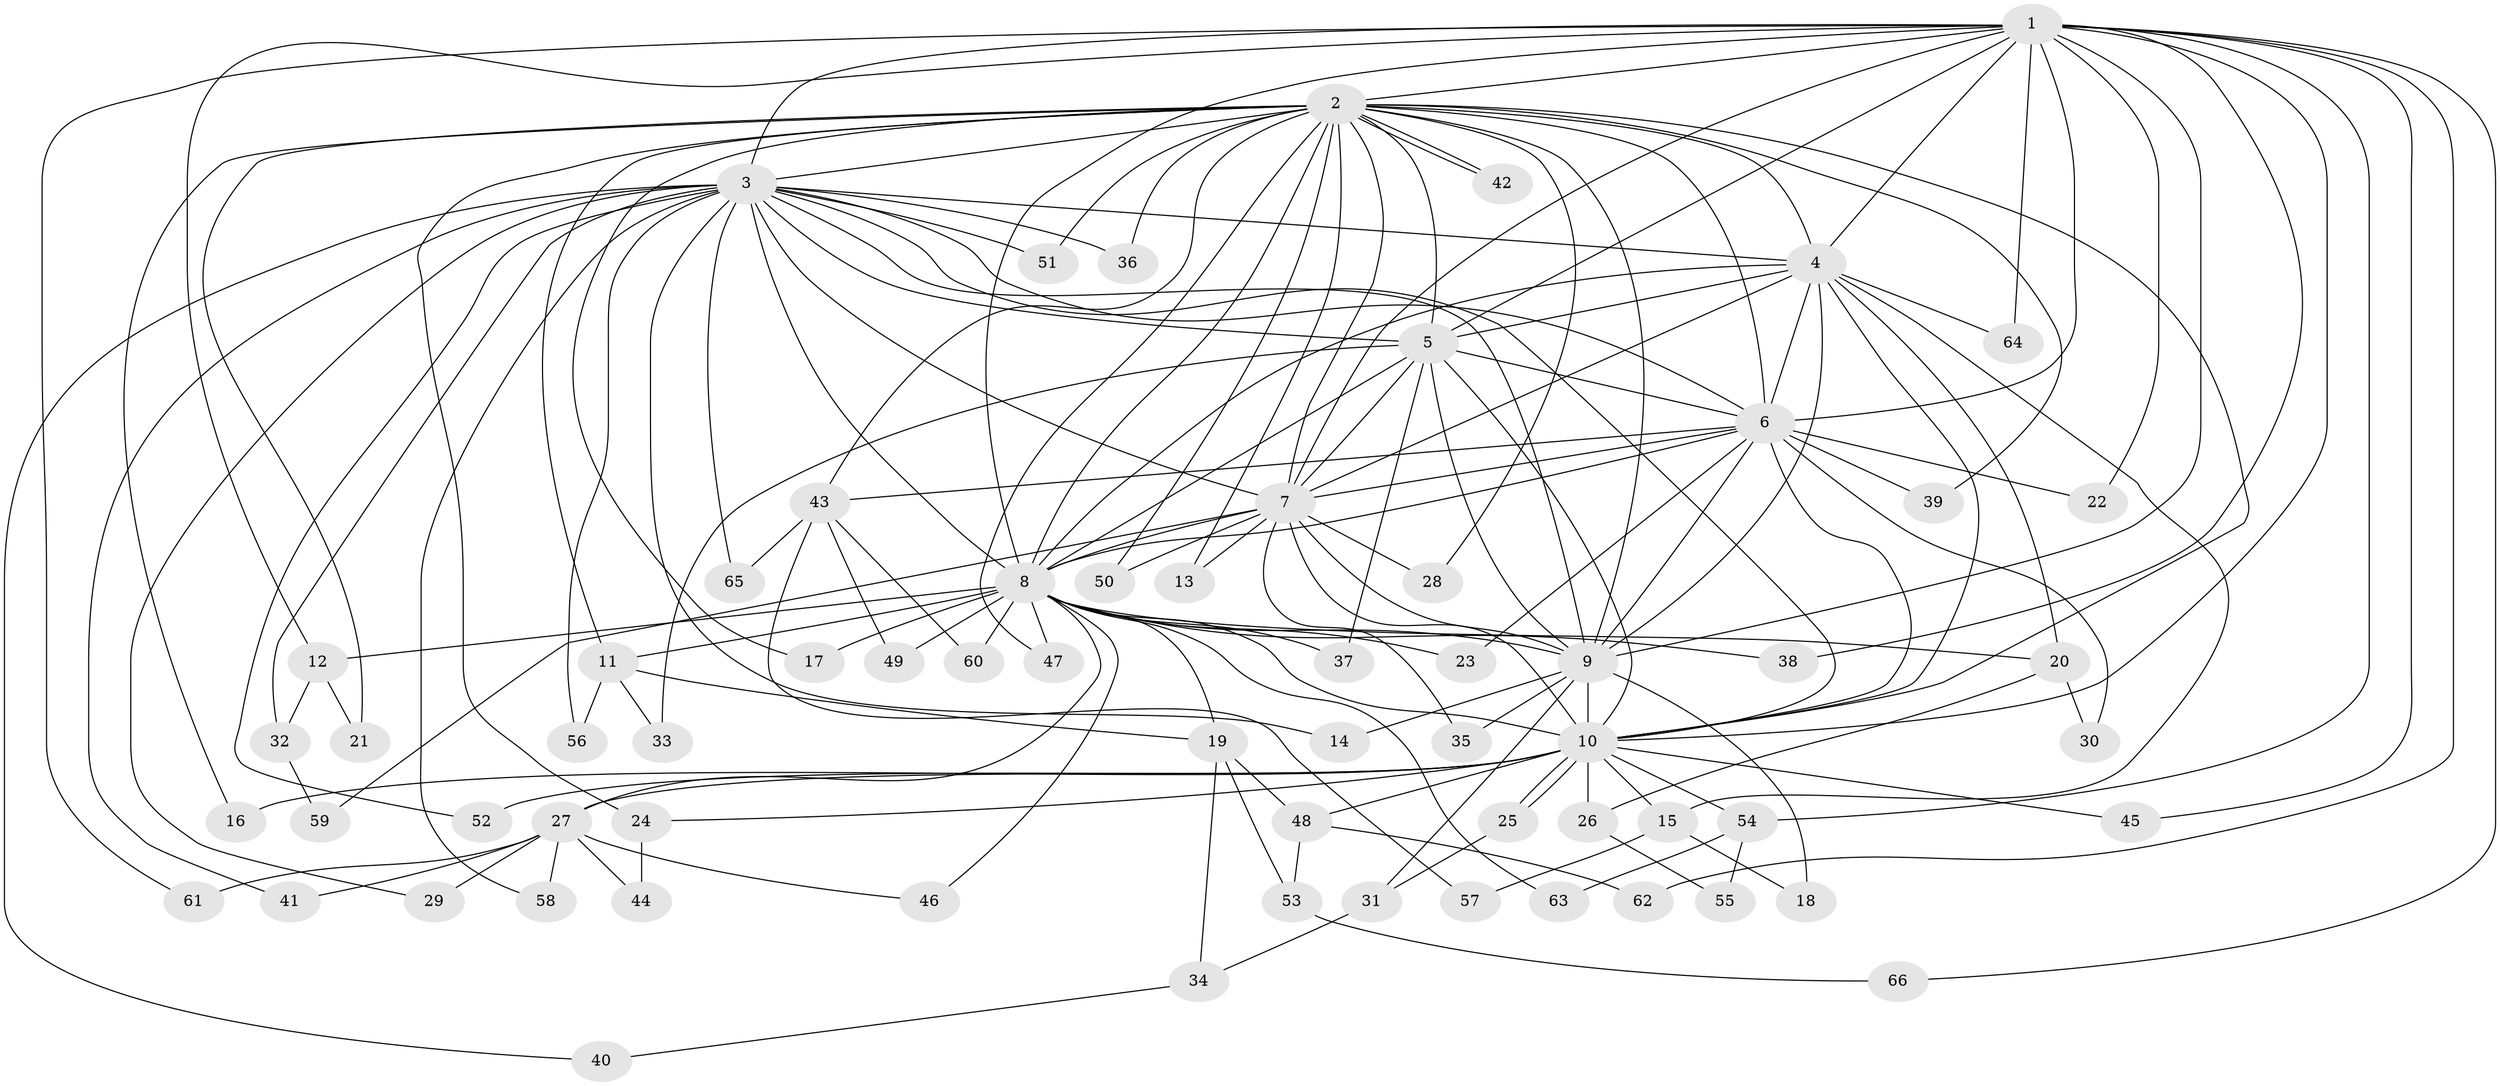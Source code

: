 // Generated by graph-tools (version 1.1) at 2025/11/02/27/25 16:11:02]
// undirected, 66 vertices, 157 edges
graph export_dot {
graph [start="1"]
  node [color=gray90,style=filled];
  1;
  2;
  3;
  4;
  5;
  6;
  7;
  8;
  9;
  10;
  11;
  12;
  13;
  14;
  15;
  16;
  17;
  18;
  19;
  20;
  21;
  22;
  23;
  24;
  25;
  26;
  27;
  28;
  29;
  30;
  31;
  32;
  33;
  34;
  35;
  36;
  37;
  38;
  39;
  40;
  41;
  42;
  43;
  44;
  45;
  46;
  47;
  48;
  49;
  50;
  51;
  52;
  53;
  54;
  55;
  56;
  57;
  58;
  59;
  60;
  61;
  62;
  63;
  64;
  65;
  66;
  1 -- 2;
  1 -- 3;
  1 -- 4;
  1 -- 5;
  1 -- 6;
  1 -- 7;
  1 -- 8;
  1 -- 9;
  1 -- 10;
  1 -- 12;
  1 -- 22;
  1 -- 38;
  1 -- 45;
  1 -- 54;
  1 -- 61;
  1 -- 62;
  1 -- 64;
  1 -- 66;
  2 -- 3;
  2 -- 4;
  2 -- 5;
  2 -- 6;
  2 -- 7;
  2 -- 8;
  2 -- 9;
  2 -- 10;
  2 -- 11;
  2 -- 13;
  2 -- 16;
  2 -- 17;
  2 -- 21;
  2 -- 24;
  2 -- 28;
  2 -- 36;
  2 -- 39;
  2 -- 42;
  2 -- 42;
  2 -- 43;
  2 -- 47;
  2 -- 50;
  2 -- 51;
  3 -- 4;
  3 -- 5;
  3 -- 6;
  3 -- 7;
  3 -- 8;
  3 -- 9;
  3 -- 10;
  3 -- 14;
  3 -- 29;
  3 -- 32;
  3 -- 36;
  3 -- 40;
  3 -- 41;
  3 -- 51;
  3 -- 52;
  3 -- 56;
  3 -- 58;
  3 -- 65;
  4 -- 5;
  4 -- 6;
  4 -- 7;
  4 -- 8;
  4 -- 9;
  4 -- 10;
  4 -- 15;
  4 -- 20;
  4 -- 64;
  5 -- 6;
  5 -- 7;
  5 -- 8;
  5 -- 9;
  5 -- 10;
  5 -- 33;
  5 -- 37;
  6 -- 7;
  6 -- 8;
  6 -- 9;
  6 -- 10;
  6 -- 22;
  6 -- 23;
  6 -- 30;
  6 -- 39;
  6 -- 43;
  7 -- 8;
  7 -- 9;
  7 -- 10;
  7 -- 13;
  7 -- 28;
  7 -- 35;
  7 -- 50;
  7 -- 59;
  8 -- 9;
  8 -- 10;
  8 -- 11;
  8 -- 12;
  8 -- 17;
  8 -- 19;
  8 -- 20;
  8 -- 23;
  8 -- 27;
  8 -- 37;
  8 -- 38;
  8 -- 46;
  8 -- 47;
  8 -- 49;
  8 -- 60;
  8 -- 63;
  9 -- 10;
  9 -- 14;
  9 -- 18;
  9 -- 31;
  9 -- 35;
  10 -- 15;
  10 -- 16;
  10 -- 24;
  10 -- 25;
  10 -- 25;
  10 -- 26;
  10 -- 27;
  10 -- 45;
  10 -- 48;
  10 -- 52;
  10 -- 54;
  11 -- 19;
  11 -- 33;
  11 -- 56;
  12 -- 21;
  12 -- 32;
  15 -- 18;
  15 -- 57;
  19 -- 34;
  19 -- 48;
  19 -- 53;
  20 -- 26;
  20 -- 30;
  24 -- 44;
  25 -- 31;
  26 -- 55;
  27 -- 29;
  27 -- 41;
  27 -- 44;
  27 -- 46;
  27 -- 58;
  27 -- 61;
  31 -- 34;
  32 -- 59;
  34 -- 40;
  43 -- 49;
  43 -- 57;
  43 -- 60;
  43 -- 65;
  48 -- 53;
  48 -- 62;
  53 -- 66;
  54 -- 55;
  54 -- 63;
}
